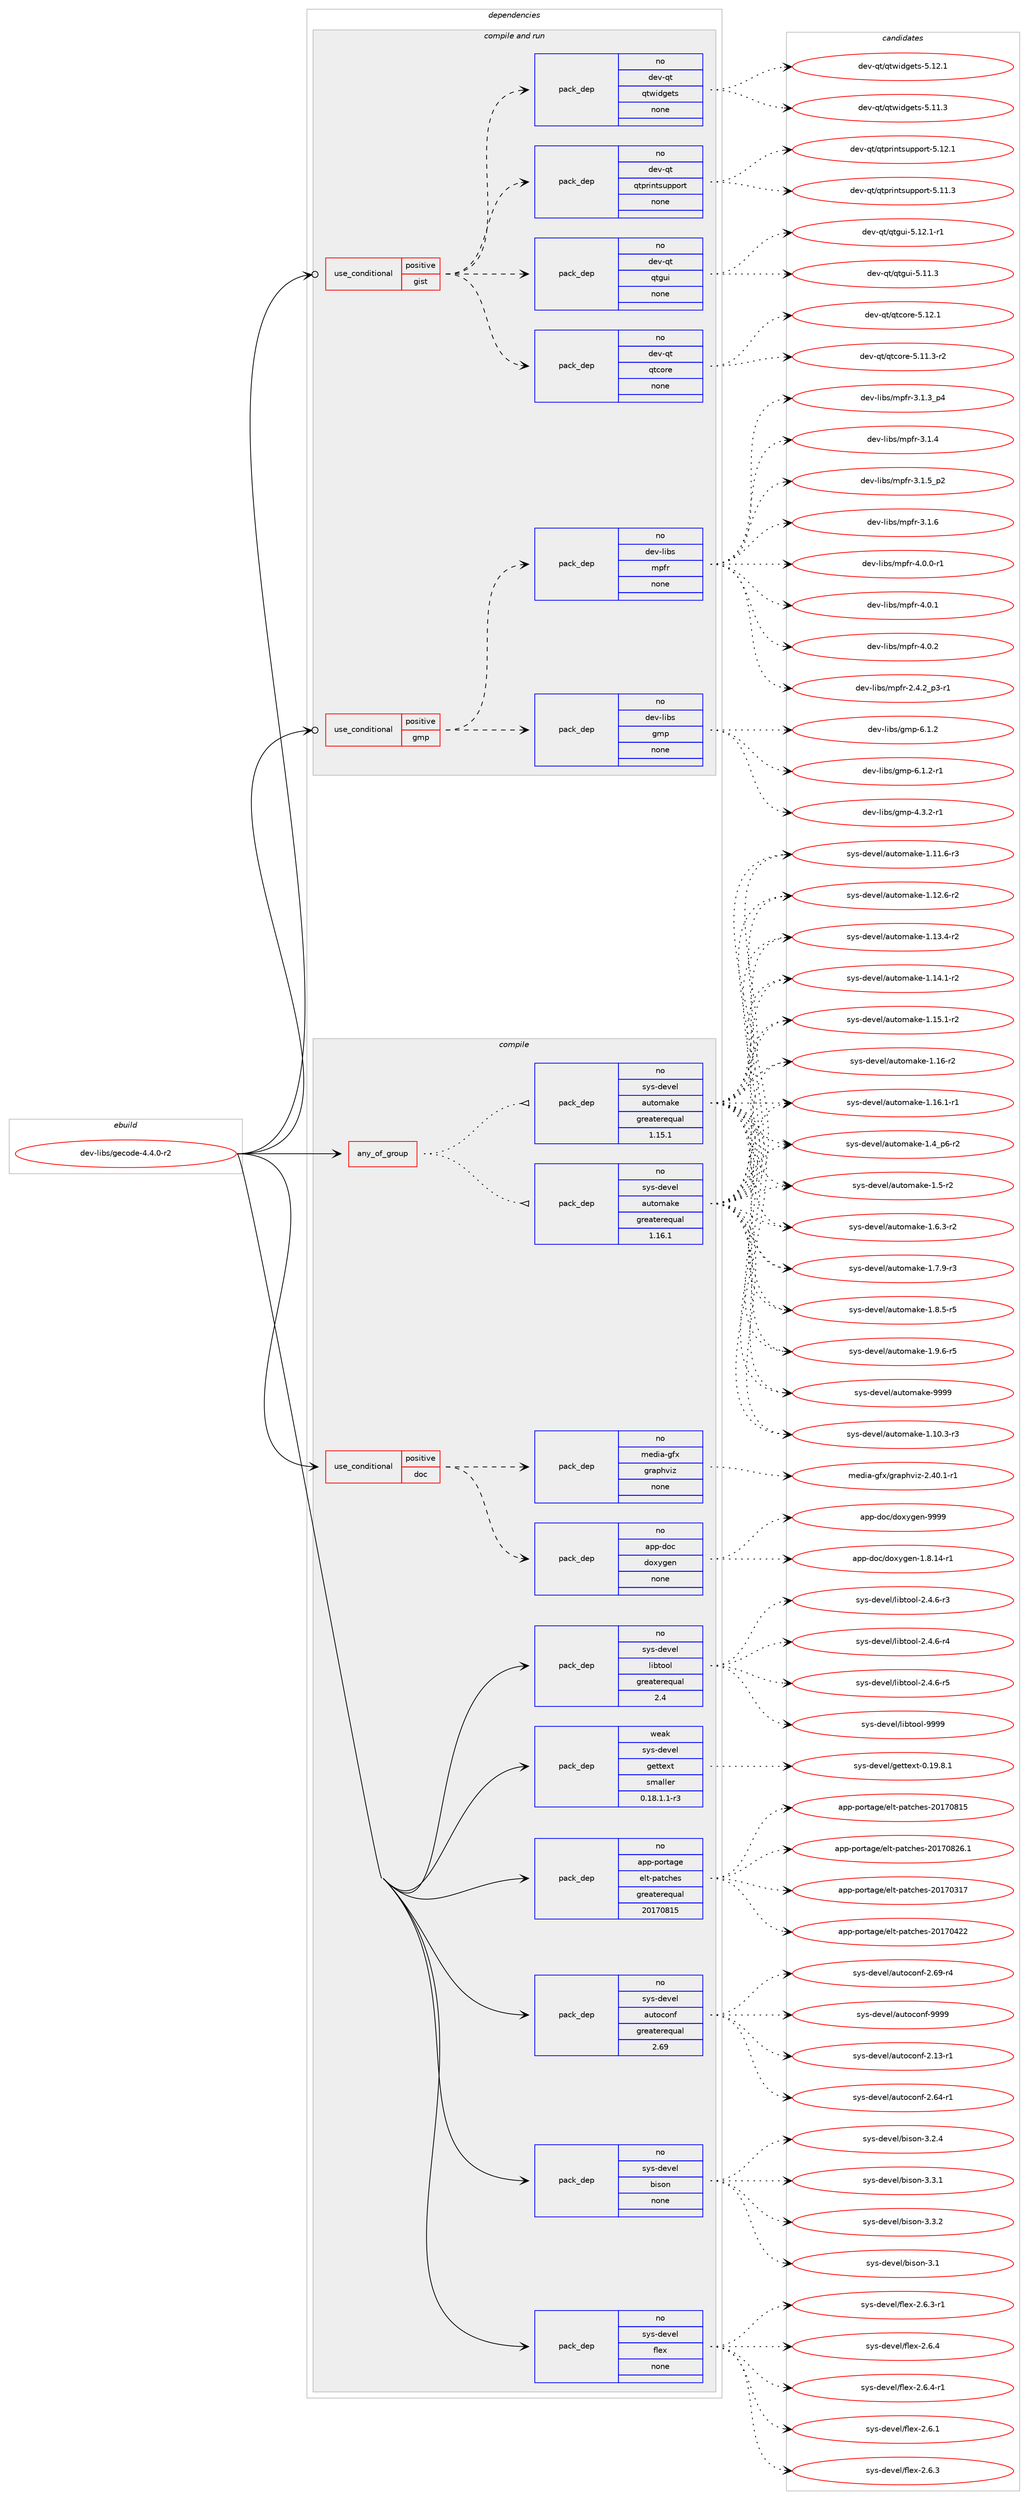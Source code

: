 digraph prolog {

# *************
# Graph options
# *************

newrank=true;
concentrate=true;
compound=true;
graph [rankdir=LR,fontname=Helvetica,fontsize=10,ranksep=1.5];#, ranksep=2.5, nodesep=0.2];
edge  [arrowhead=vee];
node  [fontname=Helvetica,fontsize=10];

# **********
# The ebuild
# **********

subgraph cluster_leftcol {
color=gray;
rank=same;
label=<<i>ebuild</i>>;
id [label="dev-libs/gecode-4.4.0-r2", color=red, width=4, href="../dev-libs/gecode-4.4.0-r2.svg"];
}

# ****************
# The dependencies
# ****************

subgraph cluster_midcol {
color=gray;
label=<<i>dependencies</i>>;
subgraph cluster_compile {
fillcolor="#eeeeee";
style=filled;
label=<<i>compile</i>>;
subgraph any22148 {
dependency1365726 [label=<<TABLE BORDER="0" CELLBORDER="1" CELLSPACING="0" CELLPADDING="4"><TR><TD CELLPADDING="10">any_of_group</TD></TR></TABLE>>, shape=none, color=red];subgraph pack977379 {
dependency1365727 [label=<<TABLE BORDER="0" CELLBORDER="1" CELLSPACING="0" CELLPADDING="4" WIDTH="220"><TR><TD ROWSPAN="6" CELLPADDING="30">pack_dep</TD></TR><TR><TD WIDTH="110">no</TD></TR><TR><TD>sys-devel</TD></TR><TR><TD>automake</TD></TR><TR><TD>greaterequal</TD></TR><TR><TD>1.16.1</TD></TR></TABLE>>, shape=none, color=blue];
}
dependency1365726:e -> dependency1365727:w [weight=20,style="dotted",arrowhead="oinv"];
subgraph pack977380 {
dependency1365728 [label=<<TABLE BORDER="0" CELLBORDER="1" CELLSPACING="0" CELLPADDING="4" WIDTH="220"><TR><TD ROWSPAN="6" CELLPADDING="30">pack_dep</TD></TR><TR><TD WIDTH="110">no</TD></TR><TR><TD>sys-devel</TD></TR><TR><TD>automake</TD></TR><TR><TD>greaterequal</TD></TR><TR><TD>1.15.1</TD></TR></TABLE>>, shape=none, color=blue];
}
dependency1365726:e -> dependency1365728:w [weight=20,style="dotted",arrowhead="oinv"];
}
id:e -> dependency1365726:w [weight=20,style="solid",arrowhead="vee"];
subgraph cond365647 {
dependency1365729 [label=<<TABLE BORDER="0" CELLBORDER="1" CELLSPACING="0" CELLPADDING="4"><TR><TD ROWSPAN="3" CELLPADDING="10">use_conditional</TD></TR><TR><TD>positive</TD></TR><TR><TD>doc</TD></TR></TABLE>>, shape=none, color=red];
subgraph pack977381 {
dependency1365730 [label=<<TABLE BORDER="0" CELLBORDER="1" CELLSPACING="0" CELLPADDING="4" WIDTH="220"><TR><TD ROWSPAN="6" CELLPADDING="30">pack_dep</TD></TR><TR><TD WIDTH="110">no</TD></TR><TR><TD>app-doc</TD></TR><TR><TD>doxygen</TD></TR><TR><TD>none</TD></TR><TR><TD></TD></TR></TABLE>>, shape=none, color=blue];
}
dependency1365729:e -> dependency1365730:w [weight=20,style="dashed",arrowhead="vee"];
subgraph pack977382 {
dependency1365731 [label=<<TABLE BORDER="0" CELLBORDER="1" CELLSPACING="0" CELLPADDING="4" WIDTH="220"><TR><TD ROWSPAN="6" CELLPADDING="30">pack_dep</TD></TR><TR><TD WIDTH="110">no</TD></TR><TR><TD>media-gfx</TD></TR><TR><TD>graphviz</TD></TR><TR><TD>none</TD></TR><TR><TD></TD></TR></TABLE>>, shape=none, color=blue];
}
dependency1365729:e -> dependency1365731:w [weight=20,style="dashed",arrowhead="vee"];
}
id:e -> dependency1365729:w [weight=20,style="solid",arrowhead="vee"];
subgraph pack977383 {
dependency1365732 [label=<<TABLE BORDER="0" CELLBORDER="1" CELLSPACING="0" CELLPADDING="4" WIDTH="220"><TR><TD ROWSPAN="6" CELLPADDING="30">pack_dep</TD></TR><TR><TD WIDTH="110">no</TD></TR><TR><TD>app-portage</TD></TR><TR><TD>elt-patches</TD></TR><TR><TD>greaterequal</TD></TR><TR><TD>20170815</TD></TR></TABLE>>, shape=none, color=blue];
}
id:e -> dependency1365732:w [weight=20,style="solid",arrowhead="vee"];
subgraph pack977384 {
dependency1365733 [label=<<TABLE BORDER="0" CELLBORDER="1" CELLSPACING="0" CELLPADDING="4" WIDTH="220"><TR><TD ROWSPAN="6" CELLPADDING="30">pack_dep</TD></TR><TR><TD WIDTH="110">no</TD></TR><TR><TD>sys-devel</TD></TR><TR><TD>autoconf</TD></TR><TR><TD>greaterequal</TD></TR><TR><TD>2.69</TD></TR></TABLE>>, shape=none, color=blue];
}
id:e -> dependency1365733:w [weight=20,style="solid",arrowhead="vee"];
subgraph pack977385 {
dependency1365734 [label=<<TABLE BORDER="0" CELLBORDER="1" CELLSPACING="0" CELLPADDING="4" WIDTH="220"><TR><TD ROWSPAN="6" CELLPADDING="30">pack_dep</TD></TR><TR><TD WIDTH="110">no</TD></TR><TR><TD>sys-devel</TD></TR><TR><TD>bison</TD></TR><TR><TD>none</TD></TR><TR><TD></TD></TR></TABLE>>, shape=none, color=blue];
}
id:e -> dependency1365734:w [weight=20,style="solid",arrowhead="vee"];
subgraph pack977386 {
dependency1365735 [label=<<TABLE BORDER="0" CELLBORDER="1" CELLSPACING="0" CELLPADDING="4" WIDTH="220"><TR><TD ROWSPAN="6" CELLPADDING="30">pack_dep</TD></TR><TR><TD WIDTH="110">no</TD></TR><TR><TD>sys-devel</TD></TR><TR><TD>flex</TD></TR><TR><TD>none</TD></TR><TR><TD></TD></TR></TABLE>>, shape=none, color=blue];
}
id:e -> dependency1365735:w [weight=20,style="solid",arrowhead="vee"];
subgraph pack977387 {
dependency1365736 [label=<<TABLE BORDER="0" CELLBORDER="1" CELLSPACING="0" CELLPADDING="4" WIDTH="220"><TR><TD ROWSPAN="6" CELLPADDING="30">pack_dep</TD></TR><TR><TD WIDTH="110">no</TD></TR><TR><TD>sys-devel</TD></TR><TR><TD>libtool</TD></TR><TR><TD>greaterequal</TD></TR><TR><TD>2.4</TD></TR></TABLE>>, shape=none, color=blue];
}
id:e -> dependency1365736:w [weight=20,style="solid",arrowhead="vee"];
subgraph pack977388 {
dependency1365737 [label=<<TABLE BORDER="0" CELLBORDER="1" CELLSPACING="0" CELLPADDING="4" WIDTH="220"><TR><TD ROWSPAN="6" CELLPADDING="30">pack_dep</TD></TR><TR><TD WIDTH="110">weak</TD></TR><TR><TD>sys-devel</TD></TR><TR><TD>gettext</TD></TR><TR><TD>smaller</TD></TR><TR><TD>0.18.1.1-r3</TD></TR></TABLE>>, shape=none, color=blue];
}
id:e -> dependency1365737:w [weight=20,style="solid",arrowhead="vee"];
}
subgraph cluster_compileandrun {
fillcolor="#eeeeee";
style=filled;
label=<<i>compile and run</i>>;
subgraph cond365648 {
dependency1365738 [label=<<TABLE BORDER="0" CELLBORDER="1" CELLSPACING="0" CELLPADDING="4"><TR><TD ROWSPAN="3" CELLPADDING="10">use_conditional</TD></TR><TR><TD>positive</TD></TR><TR><TD>gist</TD></TR></TABLE>>, shape=none, color=red];
subgraph pack977389 {
dependency1365739 [label=<<TABLE BORDER="0" CELLBORDER="1" CELLSPACING="0" CELLPADDING="4" WIDTH="220"><TR><TD ROWSPAN="6" CELLPADDING="30">pack_dep</TD></TR><TR><TD WIDTH="110">no</TD></TR><TR><TD>dev-qt</TD></TR><TR><TD>qtcore</TD></TR><TR><TD>none</TD></TR><TR><TD></TD></TR></TABLE>>, shape=none, color=blue];
}
dependency1365738:e -> dependency1365739:w [weight=20,style="dashed",arrowhead="vee"];
subgraph pack977390 {
dependency1365740 [label=<<TABLE BORDER="0" CELLBORDER="1" CELLSPACING="0" CELLPADDING="4" WIDTH="220"><TR><TD ROWSPAN="6" CELLPADDING="30">pack_dep</TD></TR><TR><TD WIDTH="110">no</TD></TR><TR><TD>dev-qt</TD></TR><TR><TD>qtgui</TD></TR><TR><TD>none</TD></TR><TR><TD></TD></TR></TABLE>>, shape=none, color=blue];
}
dependency1365738:e -> dependency1365740:w [weight=20,style="dashed",arrowhead="vee"];
subgraph pack977391 {
dependency1365741 [label=<<TABLE BORDER="0" CELLBORDER="1" CELLSPACING="0" CELLPADDING="4" WIDTH="220"><TR><TD ROWSPAN="6" CELLPADDING="30">pack_dep</TD></TR><TR><TD WIDTH="110">no</TD></TR><TR><TD>dev-qt</TD></TR><TR><TD>qtprintsupport</TD></TR><TR><TD>none</TD></TR><TR><TD></TD></TR></TABLE>>, shape=none, color=blue];
}
dependency1365738:e -> dependency1365741:w [weight=20,style="dashed",arrowhead="vee"];
subgraph pack977392 {
dependency1365742 [label=<<TABLE BORDER="0" CELLBORDER="1" CELLSPACING="0" CELLPADDING="4" WIDTH="220"><TR><TD ROWSPAN="6" CELLPADDING="30">pack_dep</TD></TR><TR><TD WIDTH="110">no</TD></TR><TR><TD>dev-qt</TD></TR><TR><TD>qtwidgets</TD></TR><TR><TD>none</TD></TR><TR><TD></TD></TR></TABLE>>, shape=none, color=blue];
}
dependency1365738:e -> dependency1365742:w [weight=20,style="dashed",arrowhead="vee"];
}
id:e -> dependency1365738:w [weight=20,style="solid",arrowhead="odotvee"];
subgraph cond365649 {
dependency1365743 [label=<<TABLE BORDER="0" CELLBORDER="1" CELLSPACING="0" CELLPADDING="4"><TR><TD ROWSPAN="3" CELLPADDING="10">use_conditional</TD></TR><TR><TD>positive</TD></TR><TR><TD>gmp</TD></TR></TABLE>>, shape=none, color=red];
subgraph pack977393 {
dependency1365744 [label=<<TABLE BORDER="0" CELLBORDER="1" CELLSPACING="0" CELLPADDING="4" WIDTH="220"><TR><TD ROWSPAN="6" CELLPADDING="30">pack_dep</TD></TR><TR><TD WIDTH="110">no</TD></TR><TR><TD>dev-libs</TD></TR><TR><TD>gmp</TD></TR><TR><TD>none</TD></TR><TR><TD></TD></TR></TABLE>>, shape=none, color=blue];
}
dependency1365743:e -> dependency1365744:w [weight=20,style="dashed",arrowhead="vee"];
subgraph pack977394 {
dependency1365745 [label=<<TABLE BORDER="0" CELLBORDER="1" CELLSPACING="0" CELLPADDING="4" WIDTH="220"><TR><TD ROWSPAN="6" CELLPADDING="30">pack_dep</TD></TR><TR><TD WIDTH="110">no</TD></TR><TR><TD>dev-libs</TD></TR><TR><TD>mpfr</TD></TR><TR><TD>none</TD></TR><TR><TD></TD></TR></TABLE>>, shape=none, color=blue];
}
dependency1365743:e -> dependency1365745:w [weight=20,style="dashed",arrowhead="vee"];
}
id:e -> dependency1365743:w [weight=20,style="solid",arrowhead="odotvee"];
}
subgraph cluster_run {
fillcolor="#eeeeee";
style=filled;
label=<<i>run</i>>;
}
}

# **************
# The candidates
# **************

subgraph cluster_choices {
rank=same;
color=gray;
label=<<i>candidates</i>>;

subgraph choice977379 {
color=black;
nodesep=1;
choice11512111545100101118101108479711711611110997107101454946494846514511451 [label="sys-devel/automake-1.10.3-r3", color=red, width=4,href="../sys-devel/automake-1.10.3-r3.svg"];
choice11512111545100101118101108479711711611110997107101454946494946544511451 [label="sys-devel/automake-1.11.6-r3", color=red, width=4,href="../sys-devel/automake-1.11.6-r3.svg"];
choice11512111545100101118101108479711711611110997107101454946495046544511450 [label="sys-devel/automake-1.12.6-r2", color=red, width=4,href="../sys-devel/automake-1.12.6-r2.svg"];
choice11512111545100101118101108479711711611110997107101454946495146524511450 [label="sys-devel/automake-1.13.4-r2", color=red, width=4,href="../sys-devel/automake-1.13.4-r2.svg"];
choice11512111545100101118101108479711711611110997107101454946495246494511450 [label="sys-devel/automake-1.14.1-r2", color=red, width=4,href="../sys-devel/automake-1.14.1-r2.svg"];
choice11512111545100101118101108479711711611110997107101454946495346494511450 [label="sys-devel/automake-1.15.1-r2", color=red, width=4,href="../sys-devel/automake-1.15.1-r2.svg"];
choice1151211154510010111810110847971171161111099710710145494649544511450 [label="sys-devel/automake-1.16-r2", color=red, width=4,href="../sys-devel/automake-1.16-r2.svg"];
choice11512111545100101118101108479711711611110997107101454946495446494511449 [label="sys-devel/automake-1.16.1-r1", color=red, width=4,href="../sys-devel/automake-1.16.1-r1.svg"];
choice115121115451001011181011084797117116111109971071014549465295112544511450 [label="sys-devel/automake-1.4_p6-r2", color=red, width=4,href="../sys-devel/automake-1.4_p6-r2.svg"];
choice11512111545100101118101108479711711611110997107101454946534511450 [label="sys-devel/automake-1.5-r2", color=red, width=4,href="../sys-devel/automake-1.5-r2.svg"];
choice115121115451001011181011084797117116111109971071014549465446514511450 [label="sys-devel/automake-1.6.3-r2", color=red, width=4,href="../sys-devel/automake-1.6.3-r2.svg"];
choice115121115451001011181011084797117116111109971071014549465546574511451 [label="sys-devel/automake-1.7.9-r3", color=red, width=4,href="../sys-devel/automake-1.7.9-r3.svg"];
choice115121115451001011181011084797117116111109971071014549465646534511453 [label="sys-devel/automake-1.8.5-r5", color=red, width=4,href="../sys-devel/automake-1.8.5-r5.svg"];
choice115121115451001011181011084797117116111109971071014549465746544511453 [label="sys-devel/automake-1.9.6-r5", color=red, width=4,href="../sys-devel/automake-1.9.6-r5.svg"];
choice115121115451001011181011084797117116111109971071014557575757 [label="sys-devel/automake-9999", color=red, width=4,href="../sys-devel/automake-9999.svg"];
dependency1365727:e -> choice11512111545100101118101108479711711611110997107101454946494846514511451:w [style=dotted,weight="100"];
dependency1365727:e -> choice11512111545100101118101108479711711611110997107101454946494946544511451:w [style=dotted,weight="100"];
dependency1365727:e -> choice11512111545100101118101108479711711611110997107101454946495046544511450:w [style=dotted,weight="100"];
dependency1365727:e -> choice11512111545100101118101108479711711611110997107101454946495146524511450:w [style=dotted,weight="100"];
dependency1365727:e -> choice11512111545100101118101108479711711611110997107101454946495246494511450:w [style=dotted,weight="100"];
dependency1365727:e -> choice11512111545100101118101108479711711611110997107101454946495346494511450:w [style=dotted,weight="100"];
dependency1365727:e -> choice1151211154510010111810110847971171161111099710710145494649544511450:w [style=dotted,weight="100"];
dependency1365727:e -> choice11512111545100101118101108479711711611110997107101454946495446494511449:w [style=dotted,weight="100"];
dependency1365727:e -> choice115121115451001011181011084797117116111109971071014549465295112544511450:w [style=dotted,weight="100"];
dependency1365727:e -> choice11512111545100101118101108479711711611110997107101454946534511450:w [style=dotted,weight="100"];
dependency1365727:e -> choice115121115451001011181011084797117116111109971071014549465446514511450:w [style=dotted,weight="100"];
dependency1365727:e -> choice115121115451001011181011084797117116111109971071014549465546574511451:w [style=dotted,weight="100"];
dependency1365727:e -> choice115121115451001011181011084797117116111109971071014549465646534511453:w [style=dotted,weight="100"];
dependency1365727:e -> choice115121115451001011181011084797117116111109971071014549465746544511453:w [style=dotted,weight="100"];
dependency1365727:e -> choice115121115451001011181011084797117116111109971071014557575757:w [style=dotted,weight="100"];
}
subgraph choice977380 {
color=black;
nodesep=1;
choice11512111545100101118101108479711711611110997107101454946494846514511451 [label="sys-devel/automake-1.10.3-r3", color=red, width=4,href="../sys-devel/automake-1.10.3-r3.svg"];
choice11512111545100101118101108479711711611110997107101454946494946544511451 [label="sys-devel/automake-1.11.6-r3", color=red, width=4,href="../sys-devel/automake-1.11.6-r3.svg"];
choice11512111545100101118101108479711711611110997107101454946495046544511450 [label="sys-devel/automake-1.12.6-r2", color=red, width=4,href="../sys-devel/automake-1.12.6-r2.svg"];
choice11512111545100101118101108479711711611110997107101454946495146524511450 [label="sys-devel/automake-1.13.4-r2", color=red, width=4,href="../sys-devel/automake-1.13.4-r2.svg"];
choice11512111545100101118101108479711711611110997107101454946495246494511450 [label="sys-devel/automake-1.14.1-r2", color=red, width=4,href="../sys-devel/automake-1.14.1-r2.svg"];
choice11512111545100101118101108479711711611110997107101454946495346494511450 [label="sys-devel/automake-1.15.1-r2", color=red, width=4,href="../sys-devel/automake-1.15.1-r2.svg"];
choice1151211154510010111810110847971171161111099710710145494649544511450 [label="sys-devel/automake-1.16-r2", color=red, width=4,href="../sys-devel/automake-1.16-r2.svg"];
choice11512111545100101118101108479711711611110997107101454946495446494511449 [label="sys-devel/automake-1.16.1-r1", color=red, width=4,href="../sys-devel/automake-1.16.1-r1.svg"];
choice115121115451001011181011084797117116111109971071014549465295112544511450 [label="sys-devel/automake-1.4_p6-r2", color=red, width=4,href="../sys-devel/automake-1.4_p6-r2.svg"];
choice11512111545100101118101108479711711611110997107101454946534511450 [label="sys-devel/automake-1.5-r2", color=red, width=4,href="../sys-devel/automake-1.5-r2.svg"];
choice115121115451001011181011084797117116111109971071014549465446514511450 [label="sys-devel/automake-1.6.3-r2", color=red, width=4,href="../sys-devel/automake-1.6.3-r2.svg"];
choice115121115451001011181011084797117116111109971071014549465546574511451 [label="sys-devel/automake-1.7.9-r3", color=red, width=4,href="../sys-devel/automake-1.7.9-r3.svg"];
choice115121115451001011181011084797117116111109971071014549465646534511453 [label="sys-devel/automake-1.8.5-r5", color=red, width=4,href="../sys-devel/automake-1.8.5-r5.svg"];
choice115121115451001011181011084797117116111109971071014549465746544511453 [label="sys-devel/automake-1.9.6-r5", color=red, width=4,href="../sys-devel/automake-1.9.6-r5.svg"];
choice115121115451001011181011084797117116111109971071014557575757 [label="sys-devel/automake-9999", color=red, width=4,href="../sys-devel/automake-9999.svg"];
dependency1365728:e -> choice11512111545100101118101108479711711611110997107101454946494846514511451:w [style=dotted,weight="100"];
dependency1365728:e -> choice11512111545100101118101108479711711611110997107101454946494946544511451:w [style=dotted,weight="100"];
dependency1365728:e -> choice11512111545100101118101108479711711611110997107101454946495046544511450:w [style=dotted,weight="100"];
dependency1365728:e -> choice11512111545100101118101108479711711611110997107101454946495146524511450:w [style=dotted,weight="100"];
dependency1365728:e -> choice11512111545100101118101108479711711611110997107101454946495246494511450:w [style=dotted,weight="100"];
dependency1365728:e -> choice11512111545100101118101108479711711611110997107101454946495346494511450:w [style=dotted,weight="100"];
dependency1365728:e -> choice1151211154510010111810110847971171161111099710710145494649544511450:w [style=dotted,weight="100"];
dependency1365728:e -> choice11512111545100101118101108479711711611110997107101454946495446494511449:w [style=dotted,weight="100"];
dependency1365728:e -> choice115121115451001011181011084797117116111109971071014549465295112544511450:w [style=dotted,weight="100"];
dependency1365728:e -> choice11512111545100101118101108479711711611110997107101454946534511450:w [style=dotted,weight="100"];
dependency1365728:e -> choice115121115451001011181011084797117116111109971071014549465446514511450:w [style=dotted,weight="100"];
dependency1365728:e -> choice115121115451001011181011084797117116111109971071014549465546574511451:w [style=dotted,weight="100"];
dependency1365728:e -> choice115121115451001011181011084797117116111109971071014549465646534511453:w [style=dotted,weight="100"];
dependency1365728:e -> choice115121115451001011181011084797117116111109971071014549465746544511453:w [style=dotted,weight="100"];
dependency1365728:e -> choice115121115451001011181011084797117116111109971071014557575757:w [style=dotted,weight="100"];
}
subgraph choice977381 {
color=black;
nodesep=1;
choice97112112451001119947100111120121103101110454946564649524511449 [label="app-doc/doxygen-1.8.14-r1", color=red, width=4,href="../app-doc/doxygen-1.8.14-r1.svg"];
choice971121124510011199471001111201211031011104557575757 [label="app-doc/doxygen-9999", color=red, width=4,href="../app-doc/doxygen-9999.svg"];
dependency1365730:e -> choice97112112451001119947100111120121103101110454946564649524511449:w [style=dotted,weight="100"];
dependency1365730:e -> choice971121124510011199471001111201211031011104557575757:w [style=dotted,weight="100"];
}
subgraph choice977382 {
color=black;
nodesep=1;
choice10910110010597451031021204710311497112104118105122455046524846494511449 [label="media-gfx/graphviz-2.40.1-r1", color=red, width=4,href="../media-gfx/graphviz-2.40.1-r1.svg"];
dependency1365731:e -> choice10910110010597451031021204710311497112104118105122455046524846494511449:w [style=dotted,weight="100"];
}
subgraph choice977383 {
color=black;
nodesep=1;
choice97112112451121111141169710310147101108116451129711699104101115455048495548514955 [label="app-portage/elt-patches-20170317", color=red, width=4,href="../app-portage/elt-patches-20170317.svg"];
choice97112112451121111141169710310147101108116451129711699104101115455048495548525050 [label="app-portage/elt-patches-20170422", color=red, width=4,href="../app-portage/elt-patches-20170422.svg"];
choice97112112451121111141169710310147101108116451129711699104101115455048495548564953 [label="app-portage/elt-patches-20170815", color=red, width=4,href="../app-portage/elt-patches-20170815.svg"];
choice971121124511211111411697103101471011081164511297116991041011154550484955485650544649 [label="app-portage/elt-patches-20170826.1", color=red, width=4,href="../app-portage/elt-patches-20170826.1.svg"];
dependency1365732:e -> choice97112112451121111141169710310147101108116451129711699104101115455048495548514955:w [style=dotted,weight="100"];
dependency1365732:e -> choice97112112451121111141169710310147101108116451129711699104101115455048495548525050:w [style=dotted,weight="100"];
dependency1365732:e -> choice97112112451121111141169710310147101108116451129711699104101115455048495548564953:w [style=dotted,weight="100"];
dependency1365732:e -> choice971121124511211111411697103101471011081164511297116991041011154550484955485650544649:w [style=dotted,weight="100"];
}
subgraph choice977384 {
color=black;
nodesep=1;
choice1151211154510010111810110847971171161119911111010245504649514511449 [label="sys-devel/autoconf-2.13-r1", color=red, width=4,href="../sys-devel/autoconf-2.13-r1.svg"];
choice1151211154510010111810110847971171161119911111010245504654524511449 [label="sys-devel/autoconf-2.64-r1", color=red, width=4,href="../sys-devel/autoconf-2.64-r1.svg"];
choice1151211154510010111810110847971171161119911111010245504654574511452 [label="sys-devel/autoconf-2.69-r4", color=red, width=4,href="../sys-devel/autoconf-2.69-r4.svg"];
choice115121115451001011181011084797117116111991111101024557575757 [label="sys-devel/autoconf-9999", color=red, width=4,href="../sys-devel/autoconf-9999.svg"];
dependency1365733:e -> choice1151211154510010111810110847971171161119911111010245504649514511449:w [style=dotted,weight="100"];
dependency1365733:e -> choice1151211154510010111810110847971171161119911111010245504654524511449:w [style=dotted,weight="100"];
dependency1365733:e -> choice1151211154510010111810110847971171161119911111010245504654574511452:w [style=dotted,weight="100"];
dependency1365733:e -> choice115121115451001011181011084797117116111991111101024557575757:w [style=dotted,weight="100"];
}
subgraph choice977385 {
color=black;
nodesep=1;
choice11512111545100101118101108479810511511111045514649 [label="sys-devel/bison-3.1", color=red, width=4,href="../sys-devel/bison-3.1.svg"];
choice115121115451001011181011084798105115111110455146504652 [label="sys-devel/bison-3.2.4", color=red, width=4,href="../sys-devel/bison-3.2.4.svg"];
choice115121115451001011181011084798105115111110455146514649 [label="sys-devel/bison-3.3.1", color=red, width=4,href="../sys-devel/bison-3.3.1.svg"];
choice115121115451001011181011084798105115111110455146514650 [label="sys-devel/bison-3.3.2", color=red, width=4,href="../sys-devel/bison-3.3.2.svg"];
dependency1365734:e -> choice11512111545100101118101108479810511511111045514649:w [style=dotted,weight="100"];
dependency1365734:e -> choice115121115451001011181011084798105115111110455146504652:w [style=dotted,weight="100"];
dependency1365734:e -> choice115121115451001011181011084798105115111110455146514649:w [style=dotted,weight="100"];
dependency1365734:e -> choice115121115451001011181011084798105115111110455146514650:w [style=dotted,weight="100"];
}
subgraph choice977386 {
color=black;
nodesep=1;
choice1151211154510010111810110847102108101120455046544649 [label="sys-devel/flex-2.6.1", color=red, width=4,href="../sys-devel/flex-2.6.1.svg"];
choice1151211154510010111810110847102108101120455046544651 [label="sys-devel/flex-2.6.3", color=red, width=4,href="../sys-devel/flex-2.6.3.svg"];
choice11512111545100101118101108471021081011204550465446514511449 [label="sys-devel/flex-2.6.3-r1", color=red, width=4,href="../sys-devel/flex-2.6.3-r1.svg"];
choice1151211154510010111810110847102108101120455046544652 [label="sys-devel/flex-2.6.4", color=red, width=4,href="../sys-devel/flex-2.6.4.svg"];
choice11512111545100101118101108471021081011204550465446524511449 [label="sys-devel/flex-2.6.4-r1", color=red, width=4,href="../sys-devel/flex-2.6.4-r1.svg"];
dependency1365735:e -> choice1151211154510010111810110847102108101120455046544649:w [style=dotted,weight="100"];
dependency1365735:e -> choice1151211154510010111810110847102108101120455046544651:w [style=dotted,weight="100"];
dependency1365735:e -> choice11512111545100101118101108471021081011204550465446514511449:w [style=dotted,weight="100"];
dependency1365735:e -> choice1151211154510010111810110847102108101120455046544652:w [style=dotted,weight="100"];
dependency1365735:e -> choice11512111545100101118101108471021081011204550465446524511449:w [style=dotted,weight="100"];
}
subgraph choice977387 {
color=black;
nodesep=1;
choice1151211154510010111810110847108105981161111111084550465246544511451 [label="sys-devel/libtool-2.4.6-r3", color=red, width=4,href="../sys-devel/libtool-2.4.6-r3.svg"];
choice1151211154510010111810110847108105981161111111084550465246544511452 [label="sys-devel/libtool-2.4.6-r4", color=red, width=4,href="../sys-devel/libtool-2.4.6-r4.svg"];
choice1151211154510010111810110847108105981161111111084550465246544511453 [label="sys-devel/libtool-2.4.6-r5", color=red, width=4,href="../sys-devel/libtool-2.4.6-r5.svg"];
choice1151211154510010111810110847108105981161111111084557575757 [label="sys-devel/libtool-9999", color=red, width=4,href="../sys-devel/libtool-9999.svg"];
dependency1365736:e -> choice1151211154510010111810110847108105981161111111084550465246544511451:w [style=dotted,weight="100"];
dependency1365736:e -> choice1151211154510010111810110847108105981161111111084550465246544511452:w [style=dotted,weight="100"];
dependency1365736:e -> choice1151211154510010111810110847108105981161111111084550465246544511453:w [style=dotted,weight="100"];
dependency1365736:e -> choice1151211154510010111810110847108105981161111111084557575757:w [style=dotted,weight="100"];
}
subgraph choice977388 {
color=black;
nodesep=1;
choice1151211154510010111810110847103101116116101120116454846495746564649 [label="sys-devel/gettext-0.19.8.1", color=red, width=4,href="../sys-devel/gettext-0.19.8.1.svg"];
dependency1365737:e -> choice1151211154510010111810110847103101116116101120116454846495746564649:w [style=dotted,weight="100"];
}
subgraph choice977389 {
color=black;
nodesep=1;
choice100101118451131164711311699111114101455346494946514511450 [label="dev-qt/qtcore-5.11.3-r2", color=red, width=4,href="../dev-qt/qtcore-5.11.3-r2.svg"];
choice10010111845113116471131169911111410145534649504649 [label="dev-qt/qtcore-5.12.1", color=red, width=4,href="../dev-qt/qtcore-5.12.1.svg"];
dependency1365739:e -> choice100101118451131164711311699111114101455346494946514511450:w [style=dotted,weight="100"];
dependency1365739:e -> choice10010111845113116471131169911111410145534649504649:w [style=dotted,weight="100"];
}
subgraph choice977390 {
color=black;
nodesep=1;
choice100101118451131164711311610311710545534649494651 [label="dev-qt/qtgui-5.11.3", color=red, width=4,href="../dev-qt/qtgui-5.11.3.svg"];
choice1001011184511311647113116103117105455346495046494511449 [label="dev-qt/qtgui-5.12.1-r1", color=red, width=4,href="../dev-qt/qtgui-5.12.1-r1.svg"];
dependency1365740:e -> choice100101118451131164711311610311710545534649494651:w [style=dotted,weight="100"];
dependency1365740:e -> choice1001011184511311647113116103117105455346495046494511449:w [style=dotted,weight="100"];
}
subgraph choice977391 {
color=black;
nodesep=1;
choice100101118451131164711311611211410511011611511711211211111411645534649494651 [label="dev-qt/qtprintsupport-5.11.3", color=red, width=4,href="../dev-qt/qtprintsupport-5.11.3.svg"];
choice100101118451131164711311611211410511011611511711211211111411645534649504649 [label="dev-qt/qtprintsupport-5.12.1", color=red, width=4,href="../dev-qt/qtprintsupport-5.12.1.svg"];
dependency1365741:e -> choice100101118451131164711311611211410511011611511711211211111411645534649494651:w [style=dotted,weight="100"];
dependency1365741:e -> choice100101118451131164711311611211410511011611511711211211111411645534649504649:w [style=dotted,weight="100"];
}
subgraph choice977392 {
color=black;
nodesep=1;
choice100101118451131164711311611910510010310111611545534649494651 [label="dev-qt/qtwidgets-5.11.3", color=red, width=4,href="../dev-qt/qtwidgets-5.11.3.svg"];
choice100101118451131164711311611910510010310111611545534649504649 [label="dev-qt/qtwidgets-5.12.1", color=red, width=4,href="../dev-qt/qtwidgets-5.12.1.svg"];
dependency1365742:e -> choice100101118451131164711311611910510010310111611545534649494651:w [style=dotted,weight="100"];
dependency1365742:e -> choice100101118451131164711311611910510010310111611545534649504649:w [style=dotted,weight="100"];
}
subgraph choice977393 {
color=black;
nodesep=1;
choice1001011184510810598115471031091124552465146504511449 [label="dev-libs/gmp-4.3.2-r1", color=red, width=4,href="../dev-libs/gmp-4.3.2-r1.svg"];
choice100101118451081059811547103109112455446494650 [label="dev-libs/gmp-6.1.2", color=red, width=4,href="../dev-libs/gmp-6.1.2.svg"];
choice1001011184510810598115471031091124554464946504511449 [label="dev-libs/gmp-6.1.2-r1", color=red, width=4,href="../dev-libs/gmp-6.1.2-r1.svg"];
dependency1365744:e -> choice1001011184510810598115471031091124552465146504511449:w [style=dotted,weight="100"];
dependency1365744:e -> choice100101118451081059811547103109112455446494650:w [style=dotted,weight="100"];
dependency1365744:e -> choice1001011184510810598115471031091124554464946504511449:w [style=dotted,weight="100"];
}
subgraph choice977394 {
color=black;
nodesep=1;
choice10010111845108105981154710911210211445504652465095112514511449 [label="dev-libs/mpfr-2.4.2_p3-r1", color=red, width=4,href="../dev-libs/mpfr-2.4.2_p3-r1.svg"];
choice1001011184510810598115471091121021144551464946519511252 [label="dev-libs/mpfr-3.1.3_p4", color=red, width=4,href="../dev-libs/mpfr-3.1.3_p4.svg"];
choice100101118451081059811547109112102114455146494652 [label="dev-libs/mpfr-3.1.4", color=red, width=4,href="../dev-libs/mpfr-3.1.4.svg"];
choice1001011184510810598115471091121021144551464946539511250 [label="dev-libs/mpfr-3.1.5_p2", color=red, width=4,href="../dev-libs/mpfr-3.1.5_p2.svg"];
choice100101118451081059811547109112102114455146494654 [label="dev-libs/mpfr-3.1.6", color=red, width=4,href="../dev-libs/mpfr-3.1.6.svg"];
choice1001011184510810598115471091121021144552464846484511449 [label="dev-libs/mpfr-4.0.0-r1", color=red, width=4,href="../dev-libs/mpfr-4.0.0-r1.svg"];
choice100101118451081059811547109112102114455246484649 [label="dev-libs/mpfr-4.0.1", color=red, width=4,href="../dev-libs/mpfr-4.0.1.svg"];
choice100101118451081059811547109112102114455246484650 [label="dev-libs/mpfr-4.0.2", color=red, width=4,href="../dev-libs/mpfr-4.0.2.svg"];
dependency1365745:e -> choice10010111845108105981154710911210211445504652465095112514511449:w [style=dotted,weight="100"];
dependency1365745:e -> choice1001011184510810598115471091121021144551464946519511252:w [style=dotted,weight="100"];
dependency1365745:e -> choice100101118451081059811547109112102114455146494652:w [style=dotted,weight="100"];
dependency1365745:e -> choice1001011184510810598115471091121021144551464946539511250:w [style=dotted,weight="100"];
dependency1365745:e -> choice100101118451081059811547109112102114455146494654:w [style=dotted,weight="100"];
dependency1365745:e -> choice1001011184510810598115471091121021144552464846484511449:w [style=dotted,weight="100"];
dependency1365745:e -> choice100101118451081059811547109112102114455246484649:w [style=dotted,weight="100"];
dependency1365745:e -> choice100101118451081059811547109112102114455246484650:w [style=dotted,weight="100"];
}
}

}
